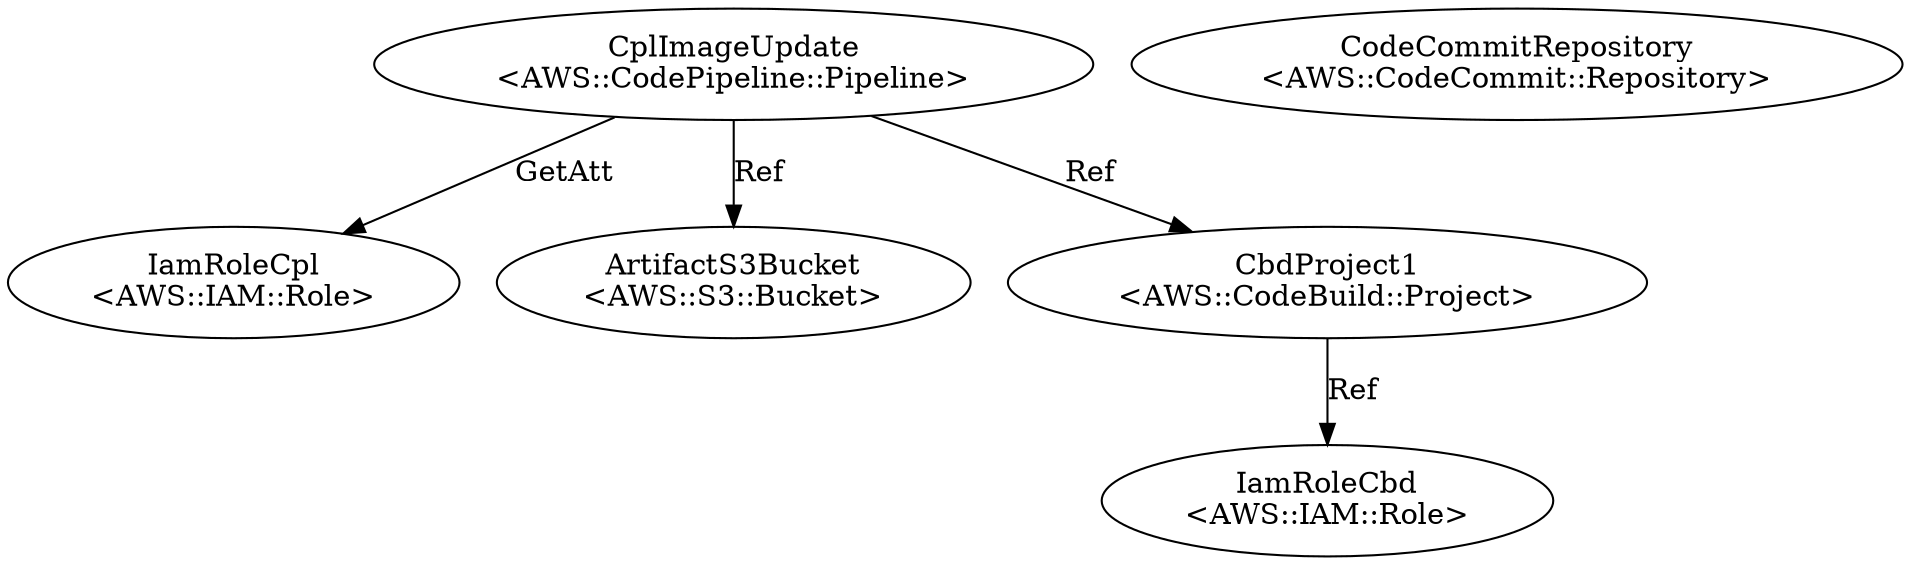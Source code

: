 digraph "template" {
IamRoleCbd [label="IamRoleCbd\n<AWS::IAM::Role>"];
IamRoleCpl [label="IamRoleCpl\n<AWS::IAM::Role>"];
CodeCommitRepository [label="CodeCommitRepository\n<AWS::CodeCommit::Repository>"];
ArtifactS3Bucket [label="ArtifactS3Bucket\n<AWS::S3::Bucket>"];
CbdProject1 [label="CbdProject1\n<AWS::CodeBuild::Project>"];
CplImageUpdate [label="CplImageUpdate\n<AWS::CodePipeline::Pipeline>"];
CbdProject1 -> IamRoleCbd  [key=0, label=Ref];
CplImageUpdate -> ArtifactS3Bucket  [key=0, label=Ref];
CplImageUpdate -> CbdProject1  [key=0, label=Ref];
CplImageUpdate -> IamRoleCpl  [key=0, label=GetAtt];
}
